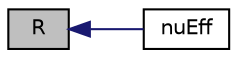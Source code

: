 digraph "R"
{
  bgcolor="transparent";
  edge [fontname="Helvetica",fontsize="10",labelfontname="Helvetica",labelfontsize="10"];
  node [fontname="Helvetica",fontsize="10",shape=record];
  rankdir="LR";
  Node1 [label="R",height=0.2,width=0.4,color="black", fillcolor="grey75", style="filled", fontcolor="black"];
  Node1 -> Node2 [dir="back",color="midnightblue",fontsize="10",style="solid",fontname="Helvetica"];
  Node2 [label="nuEff",height=0.2,width=0.4,color="black",URL="$a01258.html#a1c218c9cd21e463a17acc70735754f93",tooltip="Return the effective viscosity on patch. "];
}

